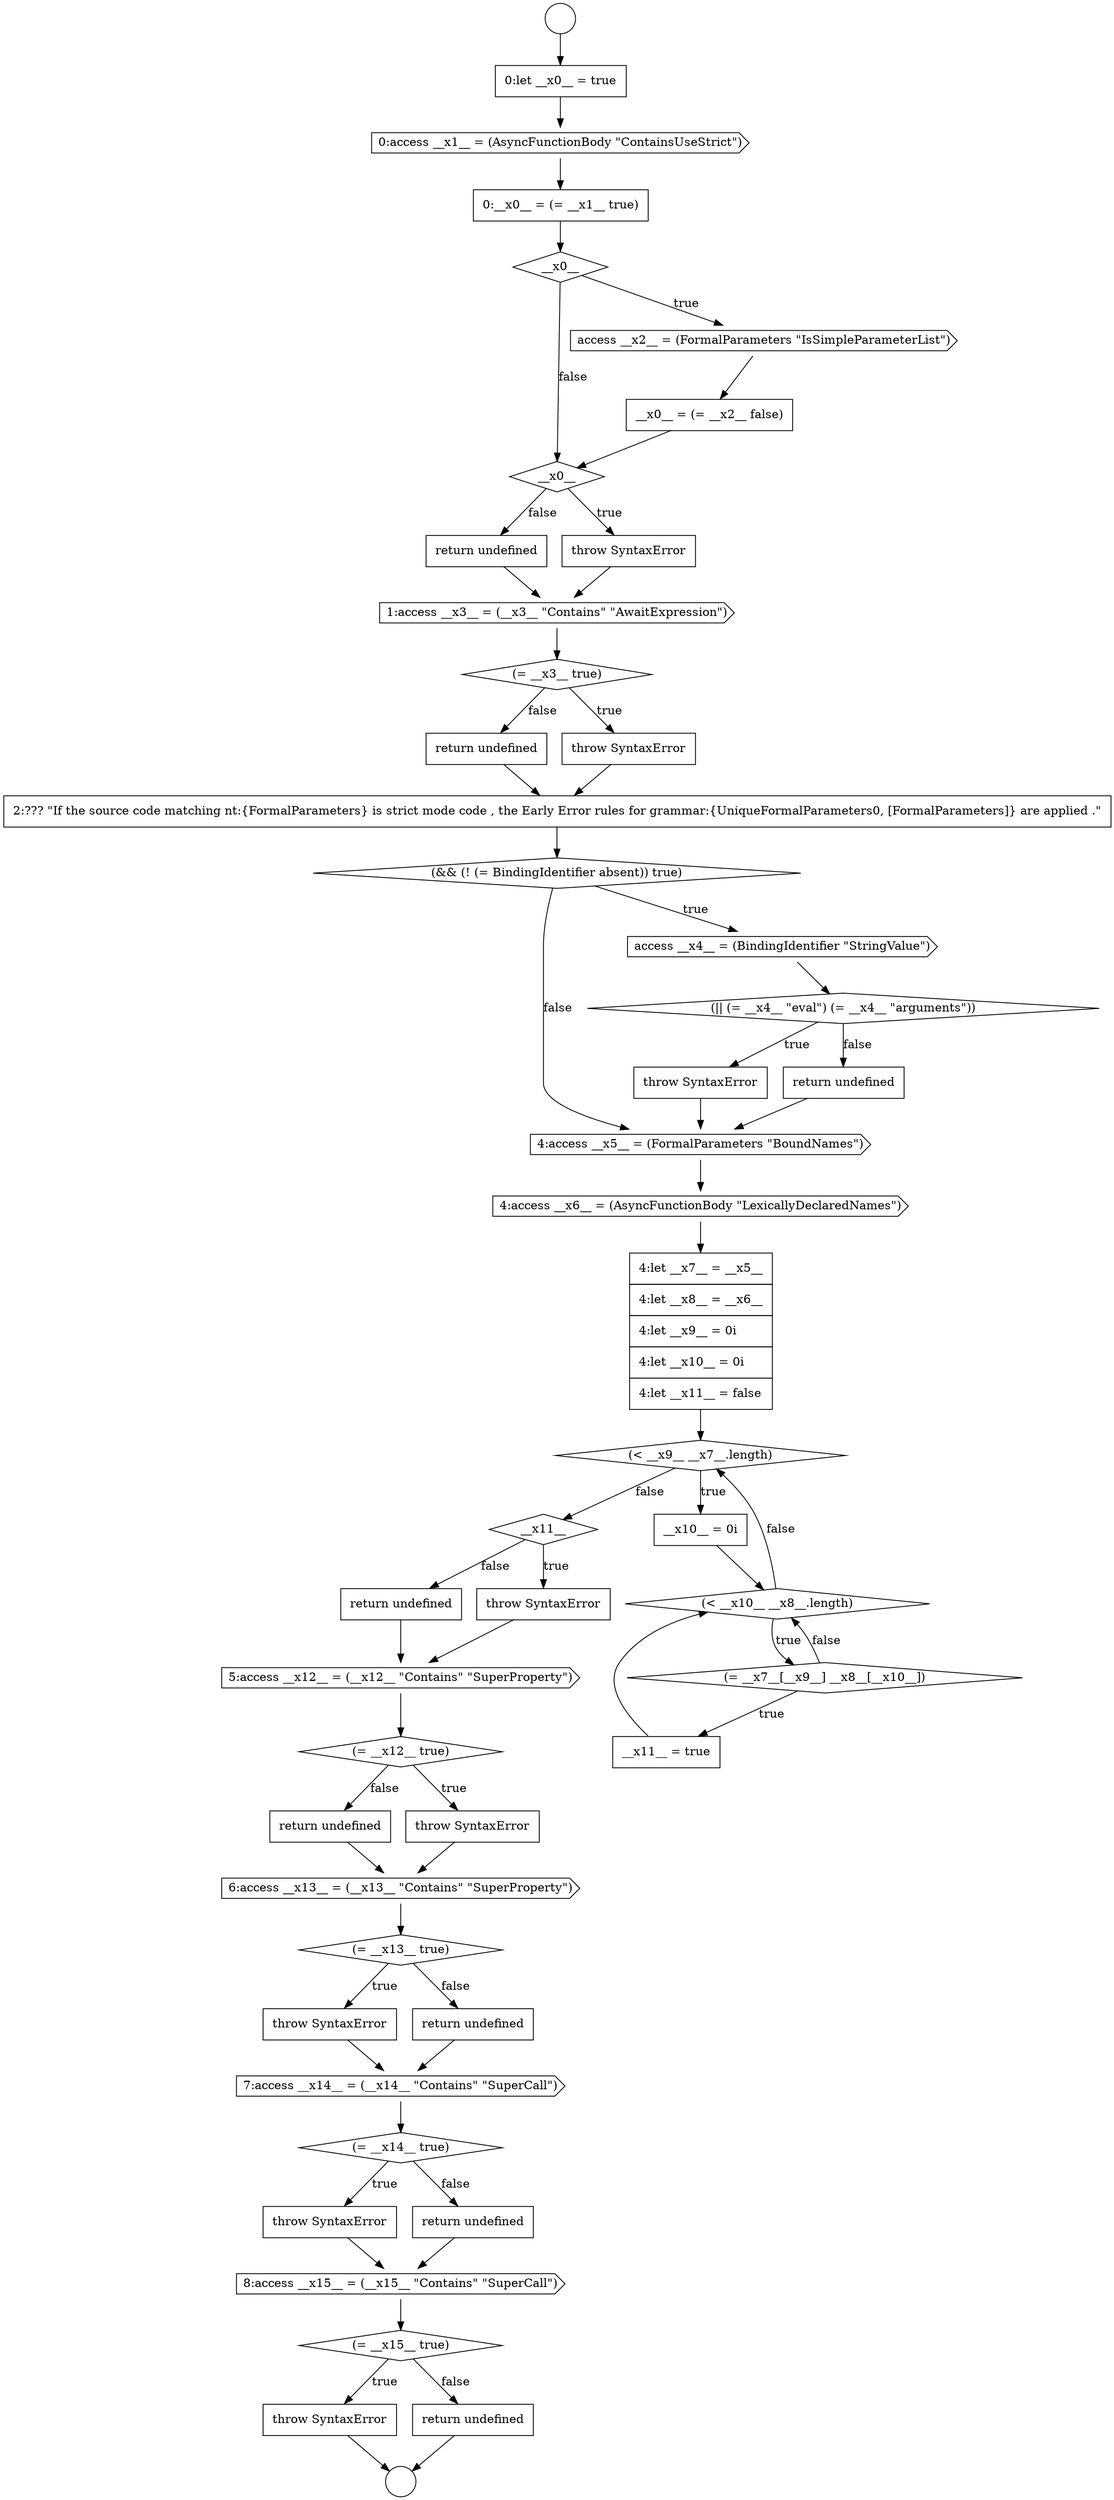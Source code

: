 digraph {
  node20095 [shape=cds, label=<<font color="black">4:access __x6__ = (AsyncFunctionBody &quot;LexicallyDeclaredNames&quot;)</font>> color="black" fillcolor="white" style=filled]
  node20081 [shape=diamond, label=<<font color="black">__x0__</font>> color="black" fillcolor="white" style=filled]
  node20113 [shape=cds, label=<<font color="black">7:access __x14__ = (__x14__ &quot;Contains&quot; &quot;SuperCall&quot;)</font>> color="black" fillcolor="white" style=filled]
  node20091 [shape=diamond, label=<<font color="black">(|| (= __x4__ &quot;eval&quot;) (= __x4__ &quot;arguments&quot;))</font>> color="black" fillcolor="white" style=filled]
  node20108 [shape=none, margin=0, label=<<font color="black">
    <table border="0" cellborder="1" cellspacing="0" cellpadding="10">
      <tr><td align="left">return undefined</td></tr>
    </table>
  </font>> color="black" fillcolor="white" style=filled]
  node20101 [shape=none, margin=0, label=<<font color="black">
    <table border="0" cellborder="1" cellspacing="0" cellpadding="10">
      <tr><td align="left">__x11__ = true</td></tr>
    </table>
  </font>> color="black" fillcolor="white" style=filled]
  node20097 [shape=diamond, label=<<font color="black">(&lt; __x9__ __x7__.length)</font>> color="black" fillcolor="white" style=filled]
  node20105 [shape=cds, label=<<font color="black">5:access __x12__ = (__x12__ &quot;Contains&quot; &quot;SuperProperty&quot;)</font>> color="black" fillcolor="white" style=filled]
  node20119 [shape=none, margin=0, label=<<font color="black">
    <table border="0" cellborder="1" cellspacing="0" cellpadding="10">
      <tr><td align="left">throw SyntaxError</td></tr>
    </table>
  </font>> color="black" fillcolor="white" style=filled]
  node20083 [shape=none, margin=0, label=<<font color="black">
    <table border="0" cellborder="1" cellspacing="0" cellpadding="10">
      <tr><td align="left">return undefined</td></tr>
    </table>
  </font>> color="black" fillcolor="white" style=filled]
  node20089 [shape=diamond, label=<<font color="black">(&amp;&amp; (! (= BindingIdentifier absent)) true)</font>> color="black" fillcolor="white" style=filled]
  node20115 [shape=none, margin=0, label=<<font color="black">
    <table border="0" cellborder="1" cellspacing="0" cellpadding="10">
      <tr><td align="left">throw SyntaxError</td></tr>
    </table>
  </font>> color="black" fillcolor="white" style=filled]
  node20082 [shape=none, margin=0, label=<<font color="black">
    <table border="0" cellborder="1" cellspacing="0" cellpadding="10">
      <tr><td align="left">throw SyntaxError</td></tr>
    </table>
  </font>> color="black" fillcolor="white" style=filled]
  node20094 [shape=cds, label=<<font color="black">4:access __x5__ = (FormalParameters &quot;BoundNames&quot;)</font>> color="black" fillcolor="white" style=filled]
  node20117 [shape=cds, label=<<font color="black">8:access __x15__ = (__x15__ &quot;Contains&quot; &quot;SuperCall&quot;)</font>> color="black" fillcolor="white" style=filled]
  node20088 [shape=none, margin=0, label=<<font color="black">
    <table border="0" cellborder="1" cellspacing="0" cellpadding="10">
      <tr><td align="left">2:??? &quot;If the source code matching nt:{FormalParameters} is strict mode code , the Early Error rules for grammar:{UniqueFormalParameters0, [FormalParameters]} are applied .&quot;</td></tr>
    </table>
  </font>> color="black" fillcolor="white" style=filled]
  node20102 [shape=diamond, label=<<font color="black">__x11__</font>> color="black" fillcolor="white" style=filled]
  node20107 [shape=none, margin=0, label=<<font color="black">
    <table border="0" cellborder="1" cellspacing="0" cellpadding="10">
      <tr><td align="left">throw SyntaxError</td></tr>
    </table>
  </font>> color="black" fillcolor="white" style=filled]
  node20078 [shape=diamond, label=<<font color="black">__x0__</font>> color="black" fillcolor="white" style=filled]
  node20074 [shape=circle label=" " color="black" fillcolor="white" style=filled]
  node20098 [shape=none, margin=0, label=<<font color="black">
    <table border="0" cellborder="1" cellspacing="0" cellpadding="10">
      <tr><td align="left">__x10__ = 0i</td></tr>
    </table>
  </font>> color="black" fillcolor="white" style=filled]
  node20111 [shape=none, margin=0, label=<<font color="black">
    <table border="0" cellborder="1" cellspacing="0" cellpadding="10">
      <tr><td align="left">throw SyntaxError</td></tr>
    </table>
  </font>> color="black" fillcolor="white" style=filled]
  node20104 [shape=none, margin=0, label=<<font color="black">
    <table border="0" cellborder="1" cellspacing="0" cellpadding="10">
      <tr><td align="left">return undefined</td></tr>
    </table>
  </font>> color="black" fillcolor="white" style=filled]
  node20085 [shape=diamond, label=<<font color="black">(= __x3__ true)</font>> color="black" fillcolor="white" style=filled]
  node20084 [shape=cds, label=<<font color="black">1:access __x3__ = (__x3__ &quot;Contains&quot; &quot;AwaitExpression&quot;)</font>> color="black" fillcolor="white" style=filled]
  node20079 [shape=cds, label=<<font color="black">access __x2__ = (FormalParameters &quot;IsSimpleParameterList&quot;)</font>> color="black" fillcolor="white" style=filled]
  node20092 [shape=none, margin=0, label=<<font color="black">
    <table border="0" cellborder="1" cellspacing="0" cellpadding="10">
      <tr><td align="left">throw SyntaxError</td></tr>
    </table>
  </font>> color="black" fillcolor="white" style=filled]
  node20116 [shape=none, margin=0, label=<<font color="black">
    <table border="0" cellborder="1" cellspacing="0" cellpadding="10">
      <tr><td align="left">return undefined</td></tr>
    </table>
  </font>> color="black" fillcolor="white" style=filled]
  node20096 [shape=none, margin=0, label=<<font color="black">
    <table border="0" cellborder="1" cellspacing="0" cellpadding="10">
      <tr><td align="left">4:let __x7__ = __x5__</td></tr>
      <tr><td align="left">4:let __x8__ = __x6__</td></tr>
      <tr><td align="left">4:let __x9__ = 0i</td></tr>
      <tr><td align="left">4:let __x10__ = 0i</td></tr>
      <tr><td align="left">4:let __x11__ = false</td></tr>
    </table>
  </font>> color="black" fillcolor="white" style=filled]
  node20075 [shape=none, margin=0, label=<<font color="black">
    <table border="0" cellborder="1" cellspacing="0" cellpadding="10">
      <tr><td align="left">0:let __x0__ = true</td></tr>
    </table>
  </font>> color="black" fillcolor="white" style=filled]
  node20120 [shape=none, margin=0, label=<<font color="black">
    <table border="0" cellborder="1" cellspacing="0" cellpadding="10">
      <tr><td align="left">return undefined</td></tr>
    </table>
  </font>> color="black" fillcolor="white" style=filled]
  node20112 [shape=none, margin=0, label=<<font color="black">
    <table border="0" cellborder="1" cellspacing="0" cellpadding="10">
      <tr><td align="left">return undefined</td></tr>
    </table>
  </font>> color="black" fillcolor="white" style=filled]
  node20093 [shape=none, margin=0, label=<<font color="black">
    <table border="0" cellborder="1" cellspacing="0" cellpadding="10">
      <tr><td align="left">return undefined</td></tr>
    </table>
  </font>> color="black" fillcolor="white" style=filled]
  node20076 [shape=cds, label=<<font color="black">0:access __x1__ = (AsyncFunctionBody &quot;ContainsUseStrict&quot;)</font>> color="black" fillcolor="white" style=filled]
  node20100 [shape=diamond, label=<<font color="black">(= __x7__[__x9__] __x8__[__x10__])</font>> color="black" fillcolor="white" style=filled]
  node20087 [shape=none, margin=0, label=<<font color="black">
    <table border="0" cellborder="1" cellspacing="0" cellpadding="10">
      <tr><td align="left">return undefined</td></tr>
    </table>
  </font>> color="black" fillcolor="white" style=filled]
  node20080 [shape=none, margin=0, label=<<font color="black">
    <table border="0" cellborder="1" cellspacing="0" cellpadding="10">
      <tr><td align="left">__x0__ = (= __x2__ false)</td></tr>
    </table>
  </font>> color="black" fillcolor="white" style=filled]
  node20109 [shape=cds, label=<<font color="black">6:access __x13__ = (__x13__ &quot;Contains&quot; &quot;SuperProperty&quot;)</font>> color="black" fillcolor="white" style=filled]
  node20106 [shape=diamond, label=<<font color="black">(= __x12__ true)</font>> color="black" fillcolor="white" style=filled]
  node20077 [shape=none, margin=0, label=<<font color="black">
    <table border="0" cellborder="1" cellspacing="0" cellpadding="10">
      <tr><td align="left">0:__x0__ = (= __x1__ true)</td></tr>
    </table>
  </font>> color="black" fillcolor="white" style=filled]
  node20103 [shape=none, margin=0, label=<<font color="black">
    <table border="0" cellborder="1" cellspacing="0" cellpadding="10">
      <tr><td align="left">throw SyntaxError</td></tr>
    </table>
  </font>> color="black" fillcolor="white" style=filled]
  node20090 [shape=cds, label=<<font color="black">access __x4__ = (BindingIdentifier &quot;StringValue&quot;)</font>> color="black" fillcolor="white" style=filled]
  node20073 [shape=circle label=" " color="black" fillcolor="white" style=filled]
  node20118 [shape=diamond, label=<<font color="black">(= __x15__ true)</font>> color="black" fillcolor="white" style=filled]
  node20110 [shape=diamond, label=<<font color="black">(= __x13__ true)</font>> color="black" fillcolor="white" style=filled]
  node20099 [shape=diamond, label=<<font color="black">(&lt; __x10__ __x8__.length)</font>> color="black" fillcolor="white" style=filled]
  node20086 [shape=none, margin=0, label=<<font color="black">
    <table border="0" cellborder="1" cellspacing="0" cellpadding="10">
      <tr><td align="left">throw SyntaxError</td></tr>
    </table>
  </font>> color="black" fillcolor="white" style=filled]
  node20114 [shape=diamond, label=<<font color="black">(= __x14__ true)</font>> color="black" fillcolor="white" style=filled]
  node20085 -> node20086 [label=<<font color="black">true</font>> color="black"]
  node20085 -> node20087 [label=<<font color="black">false</font>> color="black"]
  node20116 -> node20117 [ color="black"]
  node20111 -> node20113 [ color="black"]
  node20108 -> node20109 [ color="black"]
  node20076 -> node20077 [ color="black"]
  node20104 -> node20105 [ color="black"]
  node20093 -> node20094 [ color="black"]
  node20087 -> node20088 [ color="black"]
  node20115 -> node20117 [ color="black"]
  node20082 -> node20084 [ color="black"]
  node20117 -> node20118 [ color="black"]
  node20119 -> node20074 [ color="black"]
  node20107 -> node20109 [ color="black"]
  node20120 -> node20074 [ color="black"]
  node20073 -> node20075 [ color="black"]
  node20088 -> node20089 [ color="black"]
  node20095 -> node20096 [ color="black"]
  node20083 -> node20084 [ color="black"]
  node20109 -> node20110 [ color="black"]
  node20100 -> node20101 [label=<<font color="black">true</font>> color="black"]
  node20100 -> node20099 [label=<<font color="black">false</font>> color="black"]
  node20084 -> node20085 [ color="black"]
  node20079 -> node20080 [ color="black"]
  node20101 -> node20099 [ color="black"]
  node20099 -> node20100 [label=<<font color="black">true</font>> color="black"]
  node20099 -> node20097 [label=<<font color="black">false</font>> color="black"]
  node20086 -> node20088 [ color="black"]
  node20091 -> node20092 [label=<<font color="black">true</font>> color="black"]
  node20091 -> node20093 [label=<<font color="black">false</font>> color="black"]
  node20078 -> node20079 [label=<<font color="black">true</font>> color="black"]
  node20078 -> node20081 [label=<<font color="black">false</font>> color="black"]
  node20096 -> node20097 [ color="black"]
  node20112 -> node20113 [ color="black"]
  node20110 -> node20111 [label=<<font color="black">true</font>> color="black"]
  node20110 -> node20112 [label=<<font color="black">false</font>> color="black"]
  node20075 -> node20076 [ color="black"]
  node20090 -> node20091 [ color="black"]
  node20097 -> node20098 [label=<<font color="black">true</font>> color="black"]
  node20097 -> node20102 [label=<<font color="black">false</font>> color="black"]
  node20106 -> node20107 [label=<<font color="black">true</font>> color="black"]
  node20106 -> node20108 [label=<<font color="black">false</font>> color="black"]
  node20103 -> node20105 [ color="black"]
  node20081 -> node20082 [label=<<font color="black">true</font>> color="black"]
  node20081 -> node20083 [label=<<font color="black">false</font>> color="black"]
  node20105 -> node20106 [ color="black"]
  node20094 -> node20095 [ color="black"]
  node20077 -> node20078 [ color="black"]
  node20113 -> node20114 [ color="black"]
  node20089 -> node20090 [label=<<font color="black">true</font>> color="black"]
  node20089 -> node20094 [label=<<font color="black">false</font>> color="black"]
  node20118 -> node20119 [label=<<font color="black">true</font>> color="black"]
  node20118 -> node20120 [label=<<font color="black">false</font>> color="black"]
  node20102 -> node20103 [label=<<font color="black">true</font>> color="black"]
  node20102 -> node20104 [label=<<font color="black">false</font>> color="black"]
  node20092 -> node20094 [ color="black"]
  node20114 -> node20115 [label=<<font color="black">true</font>> color="black"]
  node20114 -> node20116 [label=<<font color="black">false</font>> color="black"]
  node20098 -> node20099 [ color="black"]
  node20080 -> node20081 [ color="black"]
}
